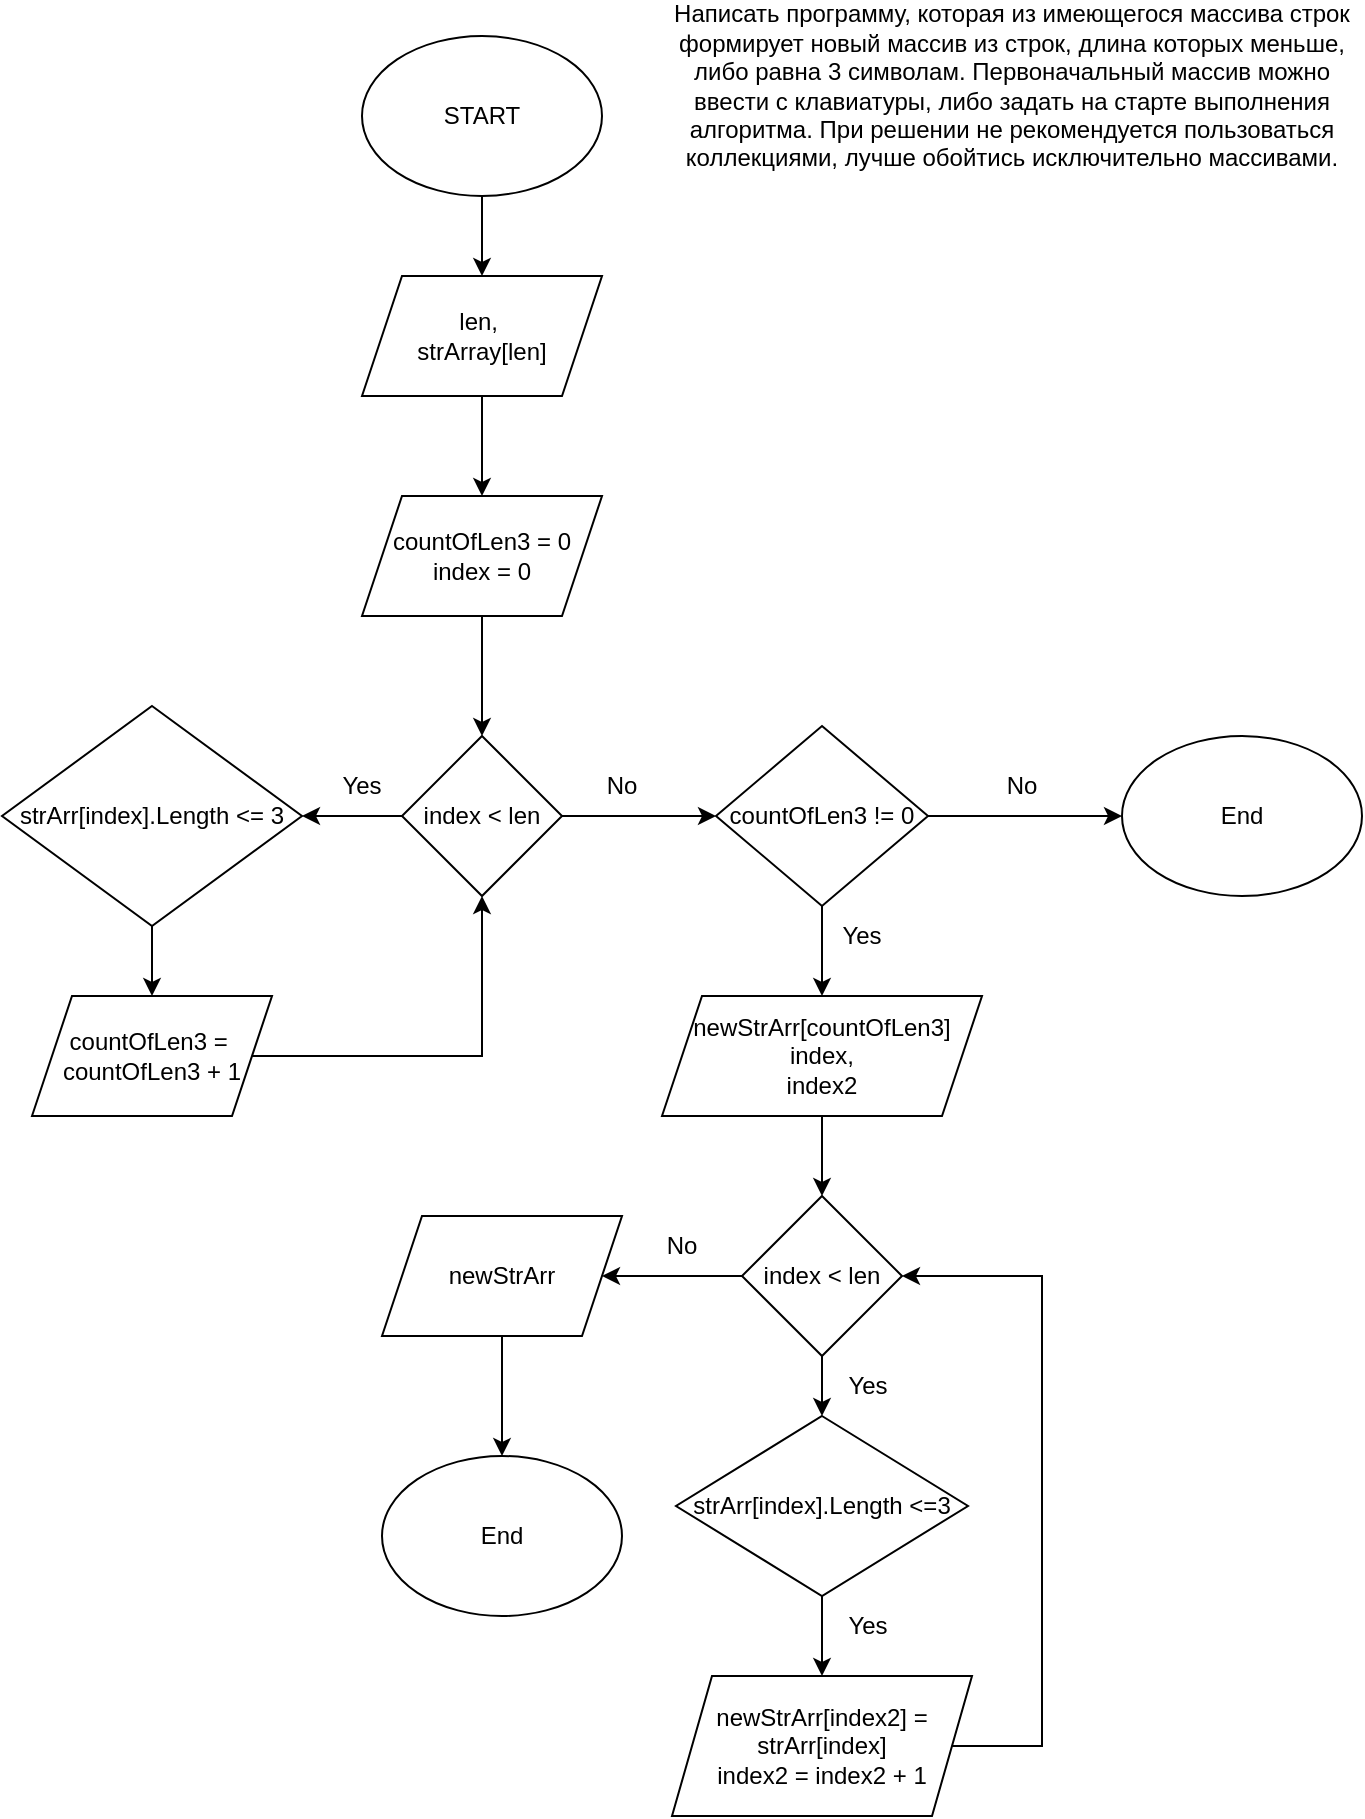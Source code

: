 <mxfile version="21.7.2" type="device">
  <diagram id="X6LWghG_PwwFKbUc4vge" name="Страница — 1">
    <mxGraphModel dx="1386" dy="793" grid="1" gridSize="10" guides="1" tooltips="1" connect="1" arrows="1" fold="1" page="1" pageScale="1" pageWidth="827" pageHeight="1169" math="0" shadow="0">
      <root>
        <mxCell id="0" />
        <mxCell id="1" parent="0" />
        <mxCell id="Cf_0SbYmezYFUAePnX9f-1" style="edgeStyle=orthogonalEdgeStyle;rounded=0;orthogonalLoop=1;jettySize=auto;html=1;exitX=0.5;exitY=1;exitDx=0;exitDy=0;entryX=0.5;entryY=0;entryDx=0;entryDy=0;" edge="1" parent="1" source="Cf_0SbYmezYFUAePnX9f-2" target="Cf_0SbYmezYFUAePnX9f-4">
          <mxGeometry relative="1" as="geometry" />
        </mxCell>
        <mxCell id="Cf_0SbYmezYFUAePnX9f-2" value="START" style="ellipse;whiteSpace=wrap;html=1;" vertex="1" parent="1">
          <mxGeometry x="320" y="30" width="120" height="80" as="geometry" />
        </mxCell>
        <mxCell id="Cf_0SbYmezYFUAePnX9f-3" style="edgeStyle=orthogonalEdgeStyle;rounded=0;orthogonalLoop=1;jettySize=auto;html=1;exitX=0.5;exitY=1;exitDx=0;exitDy=0;" edge="1" parent="1" source="Cf_0SbYmezYFUAePnX9f-4" target="Cf_0SbYmezYFUAePnX9f-6">
          <mxGeometry relative="1" as="geometry" />
        </mxCell>
        <mxCell id="Cf_0SbYmezYFUAePnX9f-4" value="len,&amp;nbsp;&lt;br&gt;strArray[len]" style="shape=parallelogram;perimeter=parallelogramPerimeter;whiteSpace=wrap;html=1;fixedSize=1;" vertex="1" parent="1">
          <mxGeometry x="320" y="150" width="120" height="60" as="geometry" />
        </mxCell>
        <mxCell id="Cf_0SbYmezYFUAePnX9f-5" style="edgeStyle=orthogonalEdgeStyle;rounded=0;orthogonalLoop=1;jettySize=auto;html=1;exitX=0.5;exitY=1;exitDx=0;exitDy=0;entryX=0.5;entryY=0;entryDx=0;entryDy=0;" edge="1" parent="1" source="Cf_0SbYmezYFUAePnX9f-6" target="Cf_0SbYmezYFUAePnX9f-9">
          <mxGeometry relative="1" as="geometry" />
        </mxCell>
        <mxCell id="Cf_0SbYmezYFUAePnX9f-6" value="countOfLen3 = 0&lt;br&gt;index = 0" style="shape=parallelogram;perimeter=parallelogramPerimeter;whiteSpace=wrap;html=1;fixedSize=1;" vertex="1" parent="1">
          <mxGeometry x="320" y="260" width="120" height="60" as="geometry" />
        </mxCell>
        <mxCell id="Cf_0SbYmezYFUAePnX9f-7" style="edgeStyle=orthogonalEdgeStyle;rounded=0;orthogonalLoop=1;jettySize=auto;html=1;exitX=0;exitY=0.5;exitDx=0;exitDy=0;entryX=1;entryY=0.5;entryDx=0;entryDy=0;" edge="1" parent="1" source="Cf_0SbYmezYFUAePnX9f-9" target="Cf_0SbYmezYFUAePnX9f-11">
          <mxGeometry relative="1" as="geometry" />
        </mxCell>
        <mxCell id="Cf_0SbYmezYFUAePnX9f-8" style="edgeStyle=orthogonalEdgeStyle;rounded=0;orthogonalLoop=1;jettySize=auto;html=1;exitX=1;exitY=0.5;exitDx=0;exitDy=0;entryX=0;entryY=0.5;entryDx=0;entryDy=0;" edge="1" parent="1" source="Cf_0SbYmezYFUAePnX9f-9" target="Cf_0SbYmezYFUAePnX9f-17">
          <mxGeometry relative="1" as="geometry" />
        </mxCell>
        <mxCell id="Cf_0SbYmezYFUAePnX9f-9" value="index &amp;lt; len" style="rhombus;whiteSpace=wrap;html=1;" vertex="1" parent="1">
          <mxGeometry x="340" y="380" width="80" height="80" as="geometry" />
        </mxCell>
        <mxCell id="Cf_0SbYmezYFUAePnX9f-10" style="edgeStyle=orthogonalEdgeStyle;rounded=0;orthogonalLoop=1;jettySize=auto;html=1;exitX=0.5;exitY=1;exitDx=0;exitDy=0;entryX=0.5;entryY=0;entryDx=0;entryDy=0;" edge="1" parent="1" source="Cf_0SbYmezYFUAePnX9f-11" target="Cf_0SbYmezYFUAePnX9f-13">
          <mxGeometry relative="1" as="geometry" />
        </mxCell>
        <mxCell id="Cf_0SbYmezYFUAePnX9f-11" value="strArr[index].Length &amp;lt;= 3" style="rhombus;whiteSpace=wrap;html=1;" vertex="1" parent="1">
          <mxGeometry x="140" y="365" width="150" height="110" as="geometry" />
        </mxCell>
        <mxCell id="Cf_0SbYmezYFUAePnX9f-12" style="edgeStyle=orthogonalEdgeStyle;rounded=0;orthogonalLoop=1;jettySize=auto;html=1;exitX=1;exitY=0.5;exitDx=0;exitDy=0;entryX=0.5;entryY=1;entryDx=0;entryDy=0;" edge="1" parent="1" source="Cf_0SbYmezYFUAePnX9f-13" target="Cf_0SbYmezYFUAePnX9f-9">
          <mxGeometry relative="1" as="geometry" />
        </mxCell>
        <mxCell id="Cf_0SbYmezYFUAePnX9f-13" value="countOfLen3 =&amp;nbsp;&lt;br&gt;countOfLen3 + 1" style="shape=parallelogram;perimeter=parallelogramPerimeter;whiteSpace=wrap;html=1;fixedSize=1;" vertex="1" parent="1">
          <mxGeometry x="155" y="510" width="120" height="60" as="geometry" />
        </mxCell>
        <mxCell id="Cf_0SbYmezYFUAePnX9f-14" value="Yes" style="text;html=1;strokeColor=none;fillColor=none;align=center;verticalAlign=middle;whiteSpace=wrap;rounded=0;" vertex="1" parent="1">
          <mxGeometry x="290" y="390" width="60" height="30" as="geometry" />
        </mxCell>
        <mxCell id="Cf_0SbYmezYFUAePnX9f-15" style="edgeStyle=orthogonalEdgeStyle;rounded=0;orthogonalLoop=1;jettySize=auto;html=1;exitX=1;exitY=0.5;exitDx=0;exitDy=0;entryX=0;entryY=0.5;entryDx=0;entryDy=0;" edge="1" parent="1" source="Cf_0SbYmezYFUAePnX9f-17" target="Cf_0SbYmezYFUAePnX9f-19">
          <mxGeometry relative="1" as="geometry" />
        </mxCell>
        <mxCell id="Cf_0SbYmezYFUAePnX9f-16" style="edgeStyle=orthogonalEdgeStyle;rounded=0;orthogonalLoop=1;jettySize=auto;html=1;exitX=0.5;exitY=1;exitDx=0;exitDy=0;entryX=0.5;entryY=0;entryDx=0;entryDy=0;" edge="1" parent="1" source="Cf_0SbYmezYFUAePnX9f-17" target="Cf_0SbYmezYFUAePnX9f-22">
          <mxGeometry relative="1" as="geometry" />
        </mxCell>
        <mxCell id="Cf_0SbYmezYFUAePnX9f-17" value="countOfLen3 != 0" style="rhombus;whiteSpace=wrap;html=1;" vertex="1" parent="1">
          <mxGeometry x="497" y="375" width="106" height="90" as="geometry" />
        </mxCell>
        <mxCell id="Cf_0SbYmezYFUAePnX9f-18" value="No" style="text;html=1;strokeColor=none;fillColor=none;align=center;verticalAlign=middle;whiteSpace=wrap;rounded=0;" vertex="1" parent="1">
          <mxGeometry x="420" y="390" width="60" height="30" as="geometry" />
        </mxCell>
        <mxCell id="Cf_0SbYmezYFUAePnX9f-19" value="End" style="ellipse;whiteSpace=wrap;html=1;" vertex="1" parent="1">
          <mxGeometry x="700" y="380" width="120" height="80" as="geometry" />
        </mxCell>
        <mxCell id="Cf_0SbYmezYFUAePnX9f-20" value="No" style="text;html=1;strokeColor=none;fillColor=none;align=center;verticalAlign=middle;whiteSpace=wrap;rounded=0;" vertex="1" parent="1">
          <mxGeometry x="620" y="390" width="60" height="30" as="geometry" />
        </mxCell>
        <mxCell id="Cf_0SbYmezYFUAePnX9f-21" style="edgeStyle=orthogonalEdgeStyle;rounded=0;orthogonalLoop=1;jettySize=auto;html=1;exitX=0.5;exitY=1;exitDx=0;exitDy=0;entryX=0.5;entryY=0;entryDx=0;entryDy=0;" edge="1" parent="1" source="Cf_0SbYmezYFUAePnX9f-22" target="Cf_0SbYmezYFUAePnX9f-26">
          <mxGeometry relative="1" as="geometry" />
        </mxCell>
        <mxCell id="Cf_0SbYmezYFUAePnX9f-22" value="newStrArr[countOfLen3]&lt;br&gt;index,&lt;br&gt;index2" style="shape=parallelogram;perimeter=parallelogramPerimeter;whiteSpace=wrap;html=1;fixedSize=1;" vertex="1" parent="1">
          <mxGeometry x="470" y="510" width="160" height="60" as="geometry" />
        </mxCell>
        <mxCell id="Cf_0SbYmezYFUAePnX9f-23" value="Yes" style="text;html=1;strokeColor=none;fillColor=none;align=center;verticalAlign=middle;whiteSpace=wrap;rounded=0;" vertex="1" parent="1">
          <mxGeometry x="540" y="465" width="60" height="30" as="geometry" />
        </mxCell>
        <mxCell id="Cf_0SbYmezYFUAePnX9f-24" style="edgeStyle=orthogonalEdgeStyle;rounded=0;orthogonalLoop=1;jettySize=auto;html=1;exitX=0.5;exitY=1;exitDx=0;exitDy=0;entryX=0.5;entryY=0;entryDx=0;entryDy=0;" edge="1" parent="1" source="Cf_0SbYmezYFUAePnX9f-26" target="Cf_0SbYmezYFUAePnX9f-28">
          <mxGeometry relative="1" as="geometry" />
        </mxCell>
        <mxCell id="Cf_0SbYmezYFUAePnX9f-25" value="" style="edgeStyle=orthogonalEdgeStyle;rounded=0;orthogonalLoop=1;jettySize=auto;html=1;" edge="1" parent="1" source="Cf_0SbYmezYFUAePnX9f-26" target="Cf_0SbYmezYFUAePnX9f-35">
          <mxGeometry relative="1" as="geometry" />
        </mxCell>
        <mxCell id="Cf_0SbYmezYFUAePnX9f-26" value="index &amp;lt; len&lt;br&gt;" style="rhombus;whiteSpace=wrap;html=1;" vertex="1" parent="1">
          <mxGeometry x="510" y="610" width="80" height="80" as="geometry" />
        </mxCell>
        <mxCell id="Cf_0SbYmezYFUAePnX9f-27" style="edgeStyle=orthogonalEdgeStyle;rounded=0;orthogonalLoop=1;jettySize=auto;html=1;exitX=0.5;exitY=1;exitDx=0;exitDy=0;" edge="1" parent="1" source="Cf_0SbYmezYFUAePnX9f-28" target="Cf_0SbYmezYFUAePnX9f-30">
          <mxGeometry relative="1" as="geometry" />
        </mxCell>
        <mxCell id="Cf_0SbYmezYFUAePnX9f-28" value="strArr[index].Length &amp;lt;=3" style="rhombus;whiteSpace=wrap;html=1;" vertex="1" parent="1">
          <mxGeometry x="477" y="720" width="146" height="90" as="geometry" />
        </mxCell>
        <mxCell id="Cf_0SbYmezYFUAePnX9f-29" style="edgeStyle=orthogonalEdgeStyle;rounded=0;orthogonalLoop=1;jettySize=auto;html=1;exitX=1;exitY=0.5;exitDx=0;exitDy=0;entryX=1;entryY=0.5;entryDx=0;entryDy=0;" edge="1" parent="1" source="Cf_0SbYmezYFUAePnX9f-30" target="Cf_0SbYmezYFUAePnX9f-26">
          <mxGeometry relative="1" as="geometry">
            <mxPoint x="670" y="640" as="targetPoint" />
            <Array as="points">
              <mxPoint x="660" y="885" />
              <mxPoint x="660" y="650" />
            </Array>
          </mxGeometry>
        </mxCell>
        <mxCell id="Cf_0SbYmezYFUAePnX9f-30" value="newStrArr[index2] =&lt;br&gt;strArr[index]&lt;br&gt;index2 = index2 + 1" style="shape=parallelogram;perimeter=parallelogramPerimeter;whiteSpace=wrap;html=1;fixedSize=1;" vertex="1" parent="1">
          <mxGeometry x="475" y="850" width="150" height="70" as="geometry" />
        </mxCell>
        <mxCell id="Cf_0SbYmezYFUAePnX9f-31" value="Yes" style="text;html=1;strokeColor=none;fillColor=none;align=center;verticalAlign=middle;whiteSpace=wrap;rounded=0;" vertex="1" parent="1">
          <mxGeometry x="543" y="690" width="60" height="30" as="geometry" />
        </mxCell>
        <mxCell id="Cf_0SbYmezYFUAePnX9f-32" value="Yes" style="text;html=1;strokeColor=none;fillColor=none;align=center;verticalAlign=middle;whiteSpace=wrap;rounded=0;" vertex="1" parent="1">
          <mxGeometry x="543" y="810" width="60" height="30" as="geometry" />
        </mxCell>
        <mxCell id="Cf_0SbYmezYFUAePnX9f-33" value="No" style="text;html=1;strokeColor=none;fillColor=none;align=center;verticalAlign=middle;whiteSpace=wrap;rounded=0;" vertex="1" parent="1">
          <mxGeometry x="450" y="620" width="60" height="30" as="geometry" />
        </mxCell>
        <mxCell id="Cf_0SbYmezYFUAePnX9f-34" style="edgeStyle=orthogonalEdgeStyle;rounded=0;orthogonalLoop=1;jettySize=auto;html=1;exitX=0.5;exitY=1;exitDx=0;exitDy=0;entryX=0.5;entryY=0;entryDx=0;entryDy=0;" edge="1" parent="1" source="Cf_0SbYmezYFUAePnX9f-35" target="Cf_0SbYmezYFUAePnX9f-36">
          <mxGeometry relative="1" as="geometry" />
        </mxCell>
        <mxCell id="Cf_0SbYmezYFUAePnX9f-35" value="newStrArr" style="shape=parallelogram;perimeter=parallelogramPerimeter;whiteSpace=wrap;html=1;fixedSize=1;" vertex="1" parent="1">
          <mxGeometry x="330" y="620" width="120" height="60" as="geometry" />
        </mxCell>
        <mxCell id="Cf_0SbYmezYFUAePnX9f-36" value="End" style="ellipse;whiteSpace=wrap;html=1;" vertex="1" parent="1">
          <mxGeometry x="330" y="740" width="120" height="80" as="geometry" />
        </mxCell>
        <mxCell id="Cf_0SbYmezYFUAePnX9f-37" value="Написать программу, которая из имеющегося массива строк формирует новый массив из строк, длина которых меньше, либо равна 3 символам. Первоначальный массив можно ввести с клавиатуры, либо задать на старте выполнения алгоритма. При решении не рекомендуется пользоваться коллекциями, лучше обойтись исключительно массивами." style="text;html=1;strokeColor=none;fillColor=none;align=center;verticalAlign=middle;whiteSpace=wrap;rounded=0;" vertex="1" parent="1">
          <mxGeometry x="475" y="40" width="340" height="30" as="geometry" />
        </mxCell>
      </root>
    </mxGraphModel>
  </diagram>
</mxfile>
